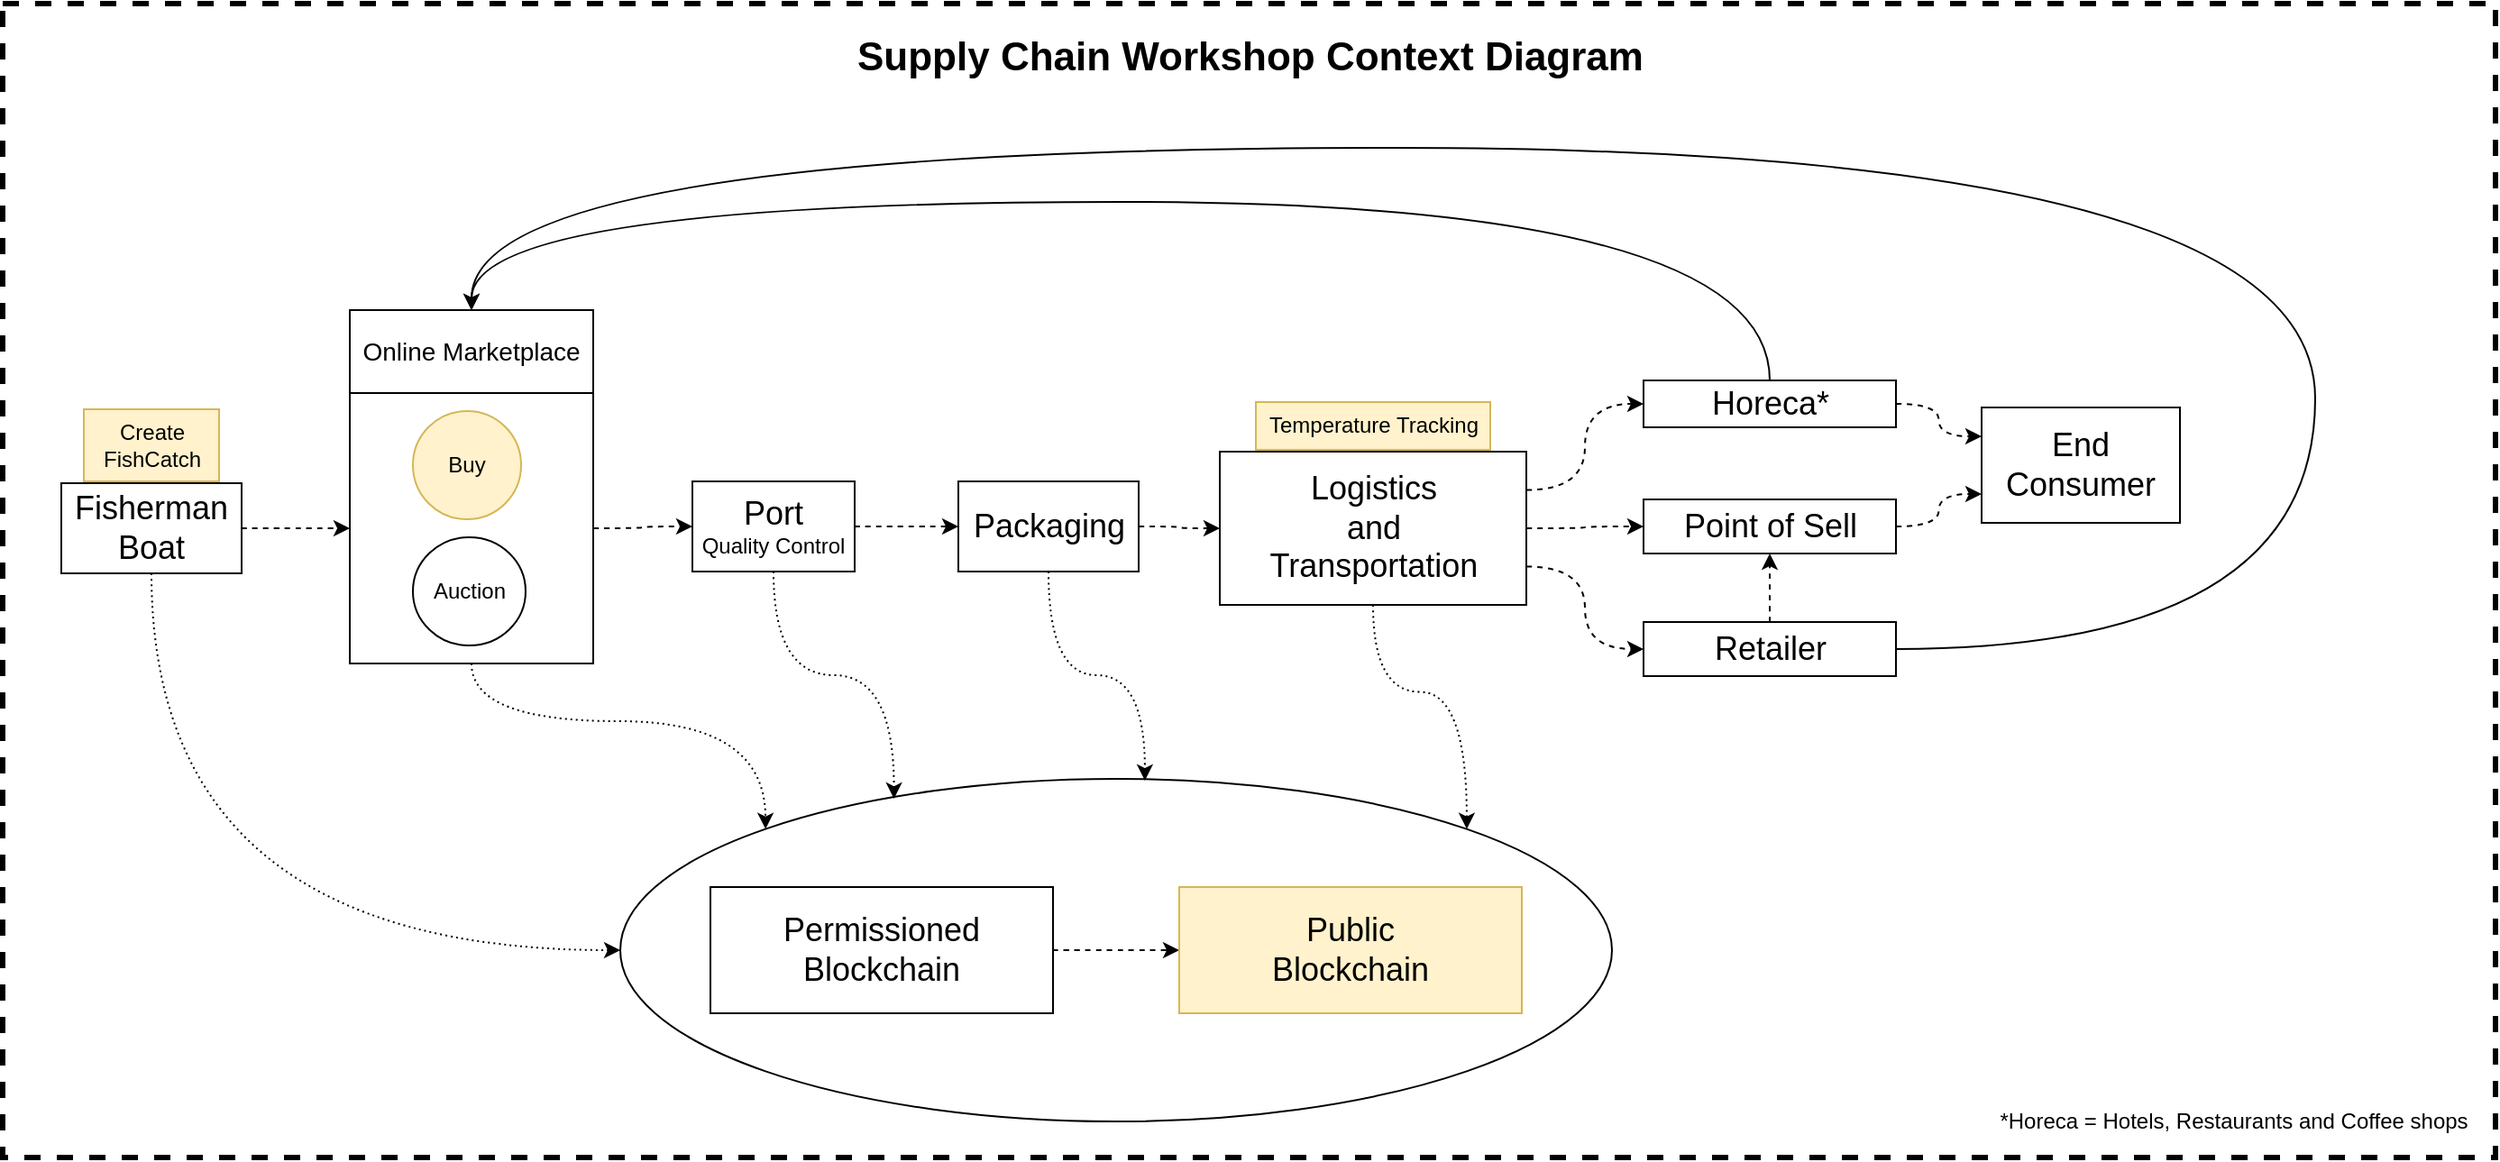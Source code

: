 <mxfile version="14.2.9" type="github">
  <diagram id="F63qxxFQfJSW2AErVCK4" name="Page-1">
    <mxGraphModel dx="1422" dy="1862" grid="1" gridSize="10" guides="1" tooltips="1" connect="1" arrows="1" fold="1" page="1" pageScale="1" pageWidth="850" pageHeight="1100" math="0" shadow="0">
      <root>
        <mxCell id="0" />
        <mxCell id="1" parent="0" />
        <mxCell id="bY4RWsVSH2ueUhnP1kT4-61" value="" style="rounded=0;whiteSpace=wrap;html=1;dashed=1;strokeWidth=3;" parent="1" vertex="1">
          <mxGeometry x="67.5" y="-130" width="1382.5" height="640" as="geometry" />
        </mxCell>
        <mxCell id="bY4RWsVSH2ueUhnP1kT4-73" value="" style="ellipse;whiteSpace=wrap;html=1;strokeWidth=1;" parent="1" vertex="1">
          <mxGeometry x="410" y="300" width="550" height="190" as="geometry" />
        </mxCell>
        <mxCell id="bY4RWsVSH2ueUhnP1kT4-36" style="edgeStyle=orthogonalEdgeStyle;curved=1;rounded=0;orthogonalLoop=1;jettySize=auto;html=1;exitX=1;exitY=0.5;exitDx=0;exitDy=0;entryX=0;entryY=0.5;entryDx=0;entryDy=0;dashed=1;" parent="1" source="bY4RWsVSH2ueUhnP1kT4-34" target="bY4RWsVSH2ueUhnP1kT4-3" edge="1">
          <mxGeometry relative="1" as="geometry" />
        </mxCell>
        <mxCell id="bY4RWsVSH2ueUhnP1kT4-82" style="edgeStyle=orthogonalEdgeStyle;curved=1;rounded=0;orthogonalLoop=1;jettySize=auto;html=1;exitX=0.5;exitY=1;exitDx=0;exitDy=0;entryX=0;entryY=0;entryDx=0;entryDy=0;dashed=1;dashPattern=1 2;" parent="1" source="bY4RWsVSH2ueUhnP1kT4-34" target="bY4RWsVSH2ueUhnP1kT4-73" edge="1">
          <mxGeometry relative="1" as="geometry" />
        </mxCell>
        <mxCell id="bY4RWsVSH2ueUhnP1kT4-34" value="" style="rounded=0;whiteSpace=wrap;html=1;" parent="1" vertex="1">
          <mxGeometry x="260" y="86" width="135" height="150" as="geometry" />
        </mxCell>
        <mxCell id="bY4RWsVSH2ueUhnP1kT4-35" style="edgeStyle=orthogonalEdgeStyle;curved=1;rounded=0;orthogonalLoop=1;jettySize=auto;html=1;exitX=1;exitY=0.5;exitDx=0;exitDy=0;entryX=0;entryY=0.5;entryDx=0;entryDy=0;dashed=1;" parent="1" source="bY4RWsVSH2ueUhnP1kT4-1" target="bY4RWsVSH2ueUhnP1kT4-34" edge="1">
          <mxGeometry relative="1" as="geometry" />
        </mxCell>
        <mxCell id="bY4RWsVSH2ueUhnP1kT4-79" style="edgeStyle=orthogonalEdgeStyle;curved=1;rounded=0;orthogonalLoop=1;jettySize=auto;html=1;exitX=0.5;exitY=1;exitDx=0;exitDy=0;entryX=0;entryY=0.5;entryDx=0;entryDy=0;dashed=1;dashPattern=1 2;" parent="1" source="bY4RWsVSH2ueUhnP1kT4-1" target="bY4RWsVSH2ueUhnP1kT4-73" edge="1">
          <mxGeometry relative="1" as="geometry" />
        </mxCell>
        <mxCell id="bY4RWsVSH2ueUhnP1kT4-1" value="&lt;font style=&quot;font-size: 18px&quot;&gt;Fisherman&lt;br&gt;Boat&lt;/font&gt;" style="rounded=0;whiteSpace=wrap;html=1;" parent="1" vertex="1">
          <mxGeometry x="100" y="136" width="100" height="50" as="geometry" />
        </mxCell>
        <mxCell id="bY4RWsVSH2ueUhnP1kT4-2" value="Create FishCatch" style="rounded=0;whiteSpace=wrap;html=1;fillColor=#fff2cc;strokeColor=#d6b656;" parent="1" vertex="1">
          <mxGeometry x="112.5" y="95" width="75" height="40" as="geometry" />
        </mxCell>
        <mxCell id="bY4RWsVSH2ueUhnP1kT4-17" style="edgeStyle=orthogonalEdgeStyle;curved=1;rounded=0;orthogonalLoop=1;jettySize=auto;html=1;exitX=1;exitY=0.5;exitDx=0;exitDy=0;dashed=1;" parent="1" source="bY4RWsVSH2ueUhnP1kT4-3" target="bY4RWsVSH2ueUhnP1kT4-15" edge="1">
          <mxGeometry relative="1" as="geometry" />
        </mxCell>
        <mxCell id="bY4RWsVSH2ueUhnP1kT4-80" style="edgeStyle=orthogonalEdgeStyle;curved=1;rounded=0;orthogonalLoop=1;jettySize=auto;html=1;exitX=0.5;exitY=1;exitDx=0;exitDy=0;entryX=0.276;entryY=0.058;entryDx=0;entryDy=0;entryPerimeter=0;dashed=1;dashPattern=1 2;" parent="1" source="bY4RWsVSH2ueUhnP1kT4-3" target="bY4RWsVSH2ueUhnP1kT4-73" edge="1">
          <mxGeometry relative="1" as="geometry" />
        </mxCell>
        <mxCell id="bY4RWsVSH2ueUhnP1kT4-3" value="&lt;font&gt;&lt;font style=&quot;font-size: 18px&quot;&gt;Port&lt;br&gt;&lt;/font&gt;Quality Control&lt;br&gt;&lt;/font&gt;" style="rounded=0;whiteSpace=wrap;html=1;" parent="1" vertex="1">
          <mxGeometry x="450" y="135" width="90" height="50" as="geometry" />
        </mxCell>
        <mxCell id="bY4RWsVSH2ueUhnP1kT4-9" value="&lt;span style=&quot;font-family: &amp;#34;helvetica&amp;#34;&quot;&gt;&lt;font style=&quot;font-size: 14px&quot;&gt;Online Marketplace&lt;/font&gt;&lt;/span&gt;" style="rounded=0;whiteSpace=wrap;html=1;" parent="1" vertex="1">
          <mxGeometry x="260" y="40" width="135" height="46" as="geometry" />
        </mxCell>
        <mxCell id="bY4RWsVSH2ueUhnP1kT4-19" style="edgeStyle=orthogonalEdgeStyle;curved=1;rounded=0;orthogonalLoop=1;jettySize=auto;html=1;exitX=1;exitY=0.5;exitDx=0;exitDy=0;entryX=0;entryY=0.5;entryDx=0;entryDy=0;dashed=1;" parent="1" source="bY4RWsVSH2ueUhnP1kT4-15" target="bY4RWsVSH2ueUhnP1kT4-18" edge="1">
          <mxGeometry relative="1" as="geometry" />
        </mxCell>
        <mxCell id="bY4RWsVSH2ueUhnP1kT4-77" style="edgeStyle=orthogonalEdgeStyle;curved=1;rounded=0;orthogonalLoop=1;jettySize=auto;html=1;exitX=0.5;exitY=1;exitDx=0;exitDy=0;dashed=1;dashPattern=1 2;entryX=0.529;entryY=0.005;entryDx=0;entryDy=0;entryPerimeter=0;" parent="1" source="bY4RWsVSH2ueUhnP1kT4-15" target="bY4RWsVSH2ueUhnP1kT4-73" edge="1">
          <mxGeometry relative="1" as="geometry">
            <mxPoint x="690" y="300" as="targetPoint" />
          </mxGeometry>
        </mxCell>
        <mxCell id="bY4RWsVSH2ueUhnP1kT4-15" value="&lt;font&gt;&lt;font style=&quot;font-size: 18px&quot;&gt;Packaging&lt;/font&gt;&lt;br&gt;&lt;/font&gt;" style="rounded=0;whiteSpace=wrap;html=1;" parent="1" vertex="1">
          <mxGeometry x="597.5" y="135" width="100" height="50" as="geometry" />
        </mxCell>
        <mxCell id="bY4RWsVSH2ueUhnP1kT4-28" style="edgeStyle=orthogonalEdgeStyle;curved=1;rounded=0;orthogonalLoop=1;jettySize=auto;html=1;exitX=1;exitY=0.25;exitDx=0;exitDy=0;entryX=0;entryY=0.5;entryDx=0;entryDy=0;dashed=1;" parent="1" source="bY4RWsVSH2ueUhnP1kT4-18" target="bY4RWsVSH2ueUhnP1kT4-25" edge="1">
          <mxGeometry relative="1" as="geometry" />
        </mxCell>
        <mxCell id="bY4RWsVSH2ueUhnP1kT4-29" style="edgeStyle=orthogonalEdgeStyle;curved=1;rounded=0;orthogonalLoop=1;jettySize=auto;html=1;exitX=1;exitY=0.5;exitDx=0;exitDy=0;entryX=0;entryY=0.5;entryDx=0;entryDy=0;dashed=1;" parent="1" source="bY4RWsVSH2ueUhnP1kT4-18" target="bY4RWsVSH2ueUhnP1kT4-26" edge="1">
          <mxGeometry relative="1" as="geometry" />
        </mxCell>
        <mxCell id="bY4RWsVSH2ueUhnP1kT4-30" style="edgeStyle=orthogonalEdgeStyle;curved=1;rounded=0;orthogonalLoop=1;jettySize=auto;html=1;exitX=1;exitY=0.75;exitDx=0;exitDy=0;entryX=0;entryY=0.5;entryDx=0;entryDy=0;dashed=1;" parent="1" source="bY4RWsVSH2ueUhnP1kT4-18" target="bY4RWsVSH2ueUhnP1kT4-27" edge="1">
          <mxGeometry relative="1" as="geometry" />
        </mxCell>
        <mxCell id="bY4RWsVSH2ueUhnP1kT4-78" style="edgeStyle=orthogonalEdgeStyle;curved=1;rounded=0;orthogonalLoop=1;jettySize=auto;html=1;exitX=0.5;exitY=1;exitDx=0;exitDy=0;dashed=1;dashPattern=1 2;entryX=1;entryY=0;entryDx=0;entryDy=0;" parent="1" source="bY4RWsVSH2ueUhnP1kT4-18" target="bY4RWsVSH2ueUhnP1kT4-73" edge="1">
          <mxGeometry relative="1" as="geometry">
            <mxPoint x="690" y="300" as="targetPoint" />
          </mxGeometry>
        </mxCell>
        <mxCell id="bY4RWsVSH2ueUhnP1kT4-18" value="&lt;font&gt;&lt;font style=&quot;font-size: 18px&quot;&gt;Logistics&lt;br&gt;and&lt;br&gt;Transportation&lt;/font&gt;&lt;br&gt;&lt;/font&gt;" style="rounded=0;whiteSpace=wrap;html=1;" parent="1" vertex="1">
          <mxGeometry x="742.5" y="118.5" width="170" height="85" as="geometry" />
        </mxCell>
        <mxCell id="bY4RWsVSH2ueUhnP1kT4-45" style="edgeStyle=orthogonalEdgeStyle;curved=1;rounded=0;orthogonalLoop=1;jettySize=auto;html=1;exitX=0.5;exitY=0;exitDx=0;exitDy=0;entryX=0.5;entryY=0;entryDx=0;entryDy=0;" parent="1" source="bY4RWsVSH2ueUhnP1kT4-25" target="bY4RWsVSH2ueUhnP1kT4-9" edge="1">
          <mxGeometry relative="1" as="geometry">
            <Array as="points">
              <mxPoint x="1048" y="-20" />
              <mxPoint x="328" y="-20" />
            </Array>
          </mxGeometry>
        </mxCell>
        <mxCell id="PwdYVLRnmwwsT5jVnx_i-1" style="edgeStyle=orthogonalEdgeStyle;curved=1;rounded=0;orthogonalLoop=1;jettySize=auto;html=1;exitX=1;exitY=0.5;exitDx=0;exitDy=0;entryX=0;entryY=0.25;entryDx=0;entryDy=0;dashed=1;" edge="1" parent="1" source="bY4RWsVSH2ueUhnP1kT4-25" target="bY4RWsVSH2ueUhnP1kT4-37">
          <mxGeometry relative="1" as="geometry" />
        </mxCell>
        <mxCell id="bY4RWsVSH2ueUhnP1kT4-25" value="&lt;font&gt;&lt;font style=&quot;font-size: 18px&quot;&gt;Horeca*&lt;/font&gt;&lt;br&gt;&lt;/font&gt;" style="rounded=0;whiteSpace=wrap;html=1;" parent="1" vertex="1">
          <mxGeometry x="977.5" y="79" width="140" height="26" as="geometry" />
        </mxCell>
        <mxCell id="PwdYVLRnmwwsT5jVnx_i-2" style="edgeStyle=orthogonalEdgeStyle;curved=1;rounded=0;orthogonalLoop=1;jettySize=auto;html=1;exitX=1;exitY=0.5;exitDx=0;exitDy=0;entryX=0;entryY=0.75;entryDx=0;entryDy=0;dashed=1;" edge="1" parent="1" source="bY4RWsVSH2ueUhnP1kT4-26" target="bY4RWsVSH2ueUhnP1kT4-37">
          <mxGeometry relative="1" as="geometry" />
        </mxCell>
        <mxCell id="bY4RWsVSH2ueUhnP1kT4-26" value="&lt;font&gt;&lt;font style=&quot;font-size: 18px&quot;&gt;Point of Sell&lt;/font&gt;&lt;br&gt;&lt;/font&gt;" style="rounded=0;whiteSpace=wrap;html=1;" parent="1" vertex="1">
          <mxGeometry x="977.5" y="145" width="140" height="30" as="geometry" />
        </mxCell>
        <mxCell id="bY4RWsVSH2ueUhnP1kT4-43" style="edgeStyle=orthogonalEdgeStyle;curved=1;rounded=0;orthogonalLoop=1;jettySize=auto;html=1;exitX=0.5;exitY=0;exitDx=0;exitDy=0;entryX=0.5;entryY=1;entryDx=0;entryDy=0;dashed=1;" parent="1" source="bY4RWsVSH2ueUhnP1kT4-27" target="bY4RWsVSH2ueUhnP1kT4-26" edge="1">
          <mxGeometry relative="1" as="geometry" />
        </mxCell>
        <mxCell id="bY4RWsVSH2ueUhnP1kT4-47" style="edgeStyle=orthogonalEdgeStyle;curved=1;rounded=0;orthogonalLoop=1;jettySize=auto;html=1;exitX=1;exitY=0.5;exitDx=0;exitDy=0;entryX=0.5;entryY=0;entryDx=0;entryDy=0;" parent="1" source="bY4RWsVSH2ueUhnP1kT4-27" target="bY4RWsVSH2ueUhnP1kT4-9" edge="1">
          <mxGeometry relative="1" as="geometry">
            <Array as="points">
              <mxPoint x="1350" y="228" />
              <mxPoint x="1350" y="-50" />
              <mxPoint x="328" y="-50" />
            </Array>
          </mxGeometry>
        </mxCell>
        <mxCell id="bY4RWsVSH2ueUhnP1kT4-27" value="&lt;font&gt;&lt;font style=&quot;font-size: 18px&quot;&gt;Retailer&lt;/font&gt;&lt;br&gt;&lt;/font&gt;" style="rounded=0;whiteSpace=wrap;html=1;" parent="1" vertex="1">
          <mxGeometry x="977.5" y="213" width="140" height="30" as="geometry" />
        </mxCell>
        <mxCell id="bY4RWsVSH2ueUhnP1kT4-32" value="Buy" style="ellipse;whiteSpace=wrap;html=1;fillColor=#fff2cc;strokeColor=#d6b656;" parent="1" vertex="1">
          <mxGeometry x="295" y="96" width="60" height="60" as="geometry" />
        </mxCell>
        <mxCell id="bY4RWsVSH2ueUhnP1kT4-33" value="Auction" style="ellipse;whiteSpace=wrap;html=1;" parent="1" vertex="1">
          <mxGeometry x="295" y="166" width="62.5" height="60" as="geometry" />
        </mxCell>
        <mxCell id="bY4RWsVSH2ueUhnP1kT4-37" value="&lt;font&gt;&lt;font style=&quot;font-size: 18px&quot;&gt;End Consumer&lt;/font&gt;&lt;br&gt;&lt;/font&gt;" style="rounded=0;whiteSpace=wrap;html=1;" parent="1" vertex="1">
          <mxGeometry x="1165" y="94" width="110" height="64" as="geometry" />
        </mxCell>
        <mxCell id="bY4RWsVSH2ueUhnP1kT4-53" value="Temperature Tracking" style="rounded=0;whiteSpace=wrap;html=1;fillColor=#fff2cc;strokeColor=#d6b656;" parent="1" vertex="1">
          <mxGeometry x="762.5" y="91" width="130" height="26.5" as="geometry" />
        </mxCell>
        <mxCell id="bY4RWsVSH2ueUhnP1kT4-60" value="&lt;font style=&quot;font-size: 22px&quot;&gt;&lt;b&gt;Supply Chain Workshop Context Diagram&lt;/b&gt;&lt;/font&gt;" style="text;html=1;strokeColor=none;fillColor=none;align=center;verticalAlign=middle;whiteSpace=wrap;rounded=0;" parent="1" vertex="1">
          <mxGeometry x="67.5" y="-120" width="1382.5" height="40" as="geometry" />
        </mxCell>
        <mxCell id="bY4RWsVSH2ueUhnP1kT4-72" style="edgeStyle=orthogonalEdgeStyle;curved=1;rounded=0;orthogonalLoop=1;jettySize=auto;html=1;exitX=1;exitY=0.5;exitDx=0;exitDy=0;entryX=0;entryY=0.5;entryDx=0;entryDy=0;dashed=1;" parent="1" source="bY4RWsVSH2ueUhnP1kT4-69" target="bY4RWsVSH2ueUhnP1kT4-70" edge="1">
          <mxGeometry relative="1" as="geometry" />
        </mxCell>
        <mxCell id="bY4RWsVSH2ueUhnP1kT4-69" value="&lt;span style=&quot;font-size: 18px&quot;&gt;Permissioned&lt;br&gt;Blockchain&lt;/span&gt;" style="rounded=0;whiteSpace=wrap;html=1;" parent="1" vertex="1">
          <mxGeometry x="460" y="360" width="190" height="70" as="geometry" />
        </mxCell>
        <mxCell id="bY4RWsVSH2ueUhnP1kT4-70" value="&lt;span style=&quot;font-size: 18px&quot;&gt;Public&lt;br&gt;Blockchain&lt;/span&gt;" style="rounded=0;whiteSpace=wrap;html=1;fillColor=#fff2cc;strokeColor=#d6b656;" parent="1" vertex="1">
          <mxGeometry x="720" y="360" width="190" height="70" as="geometry" />
        </mxCell>
        <mxCell id="ODv_XdXYpAF3ztCBeRhF-1" value="*Horeca = Hotels, Restaurants and Coffee shops" style="text;html=1;strokeColor=none;fillColor=none;align=center;verticalAlign=middle;whiteSpace=wrap;rounded=0;" parent="1" vertex="1">
          <mxGeometry x="1170" y="480" width="270" height="20" as="geometry" />
        </mxCell>
      </root>
    </mxGraphModel>
  </diagram>
</mxfile>
